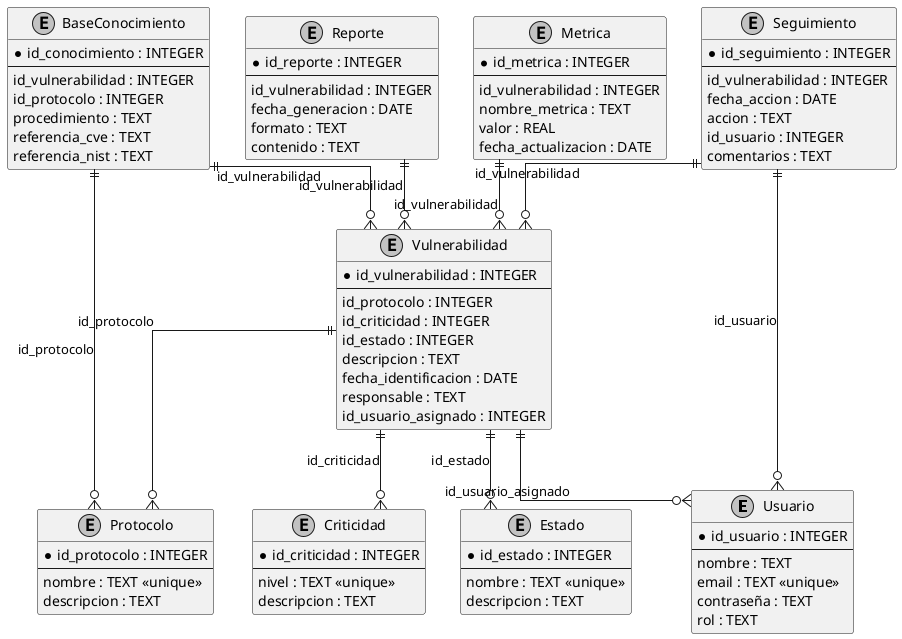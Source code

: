 @startuml
skinparam monochrome true
skinparam linetype ortho

entity "Usuario" {
  *id_usuario : INTEGER
  --
  nombre : TEXT
  email : TEXT <<unique>>
  contraseña : TEXT
  rol : TEXT
}

entity "Protocolo" {
  *id_protocolo : INTEGER
  --
  nombre : TEXT <<unique>>
  descripcion : TEXT
}

entity "Criticidad" {
  *id_criticidad : INTEGER
  --
  nivel : TEXT <<unique>>
  descripcion : TEXT
}

entity "Estado" {
  *id_estado : INTEGER
  --
  nombre : TEXT <<unique>>
  descripcion : TEXT
}

entity "Vulnerabilidad" {
  *id_vulnerabilidad : INTEGER
  --
  id_protocolo : INTEGER
  id_criticidad : INTEGER
  id_estado : INTEGER
  descripcion : TEXT
  fecha_identificacion : DATE
  responsable : TEXT
  id_usuario_asignado : INTEGER
}

entity "Seguimiento" {
  *id_seguimiento : INTEGER
  --
  id_vulnerabilidad : INTEGER
  fecha_accion : DATE
  accion : TEXT
  id_usuario : INTEGER
  comentarios : TEXT
}

entity "Reporte" {
  *id_reporte : INTEGER
  --
  id_vulnerabilidad : INTEGER
  fecha_generacion : DATE
  formato : TEXT
  contenido : TEXT
}

entity "BaseConocimiento" {
  *id_conocimiento : INTEGER
  --
  id_vulnerabilidad : INTEGER
  id_protocolo : INTEGER
  procedimiento : TEXT
  referencia_cve : TEXT
  referencia_nist : TEXT
}

entity "Metrica" {
  *id_metrica : INTEGER
  --
  id_vulnerabilidad : INTEGER
  nombre_metrica : TEXT
  valor : REAL
  fecha_actualizacion : DATE
}

"Vulnerabilidad" ||--o{ "Protocolo" : "id_protocolo"
"Vulnerabilidad" ||--o{ "Criticidad" : "id_criticidad"
"Vulnerabilidad" ||--o{ "Estado" : "id_estado"
"Vulnerabilidad" ||--o{ "Usuario" : "id_usuario_asignado"
"Seguimiento" ||--o{ "Vulnerabilidad" : "id_vulnerabilidad"
"Seguimiento" ||--o{ "Usuario" : "id_usuario"
"Reporte" ||--o{ "Vulnerabilidad" : "id_vulnerabilidad"
"BaseConocimiento" ||--o{ "Vulnerabilidad" : "id_vulnerabilidad"
"BaseConocimiento" ||--o{ "Protocolo" : "id_protocolo"
"Metrica" ||--o{ "Vulnerabilidad" : "id_vulnerabilidad"

@enduml